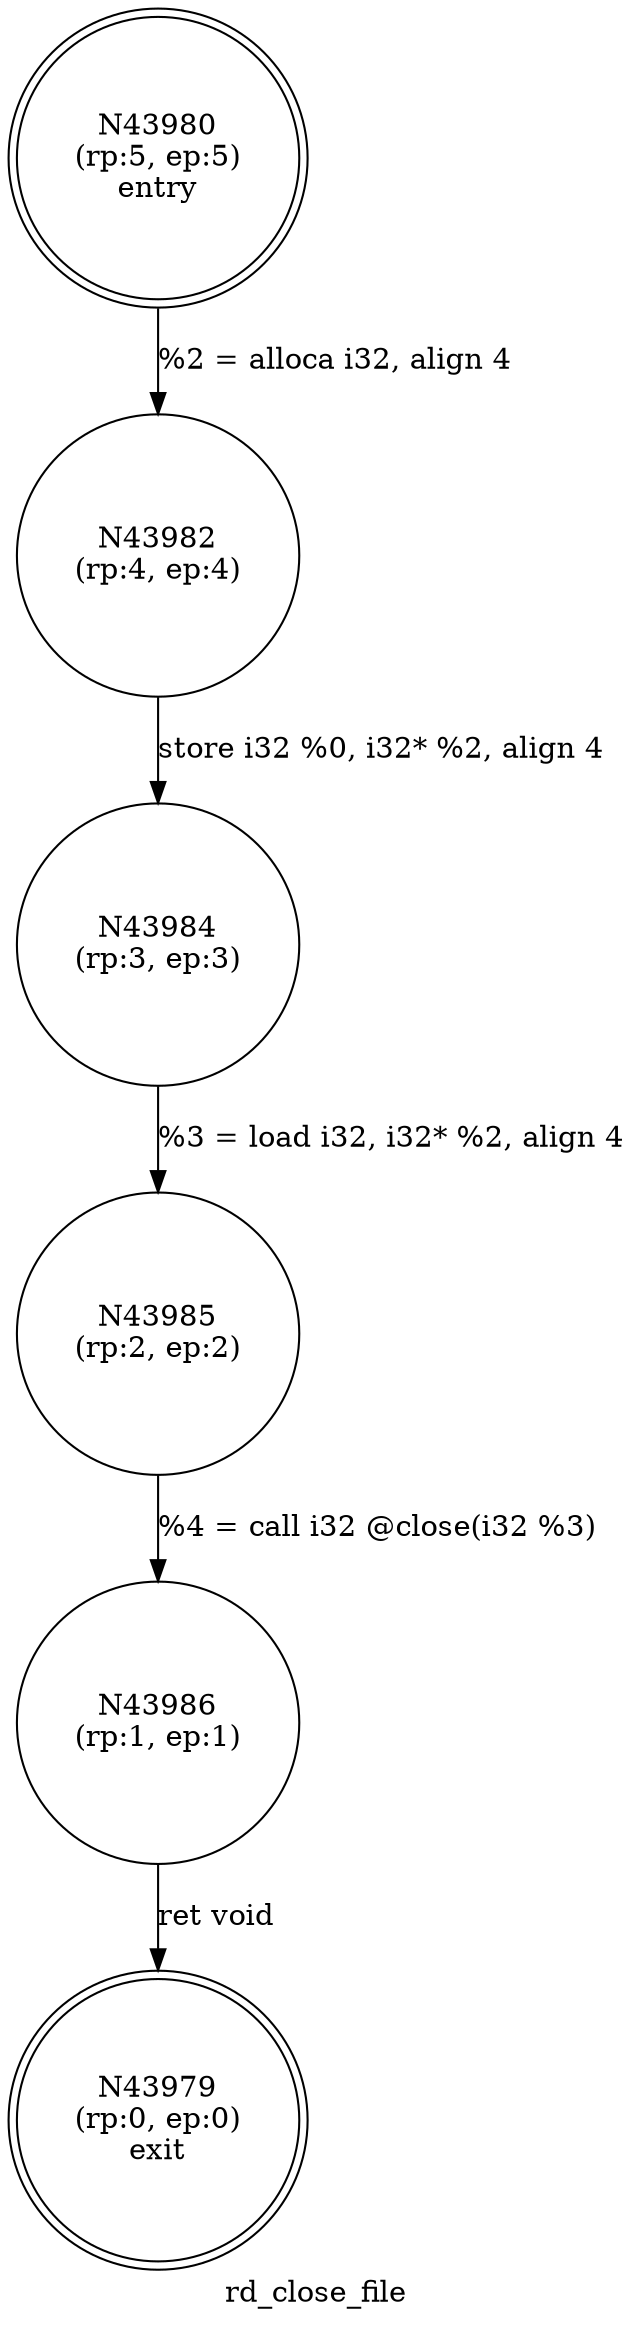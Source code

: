 digraph rd_close_file {
label="rd_close_file"
43979 [label="N43979\n(rp:0, ep:0)\nexit", shape="doublecircle"]
43980 [label="N43980\n(rp:5, ep:5)\nentry", shape="doublecircle"]
43980 -> 43982 [label="%2 = alloca i32, align 4"]
43982 [label="N43982\n(rp:4, ep:4)", shape="circle"]
43982 -> 43984 [label="store i32 %0, i32* %2, align 4"]
43984 [label="N43984\n(rp:3, ep:3)", shape="circle"]
43984 -> 43985 [label="%3 = load i32, i32* %2, align 4"]
43985 [label="N43985\n(rp:2, ep:2)", shape="circle"]
43985 -> 43986 [label="%4 = call i32 @close(i32 %3)"]
43986 [label="N43986\n(rp:1, ep:1)", shape="circle"]
43986 -> 43979 [label="ret void"]
}
